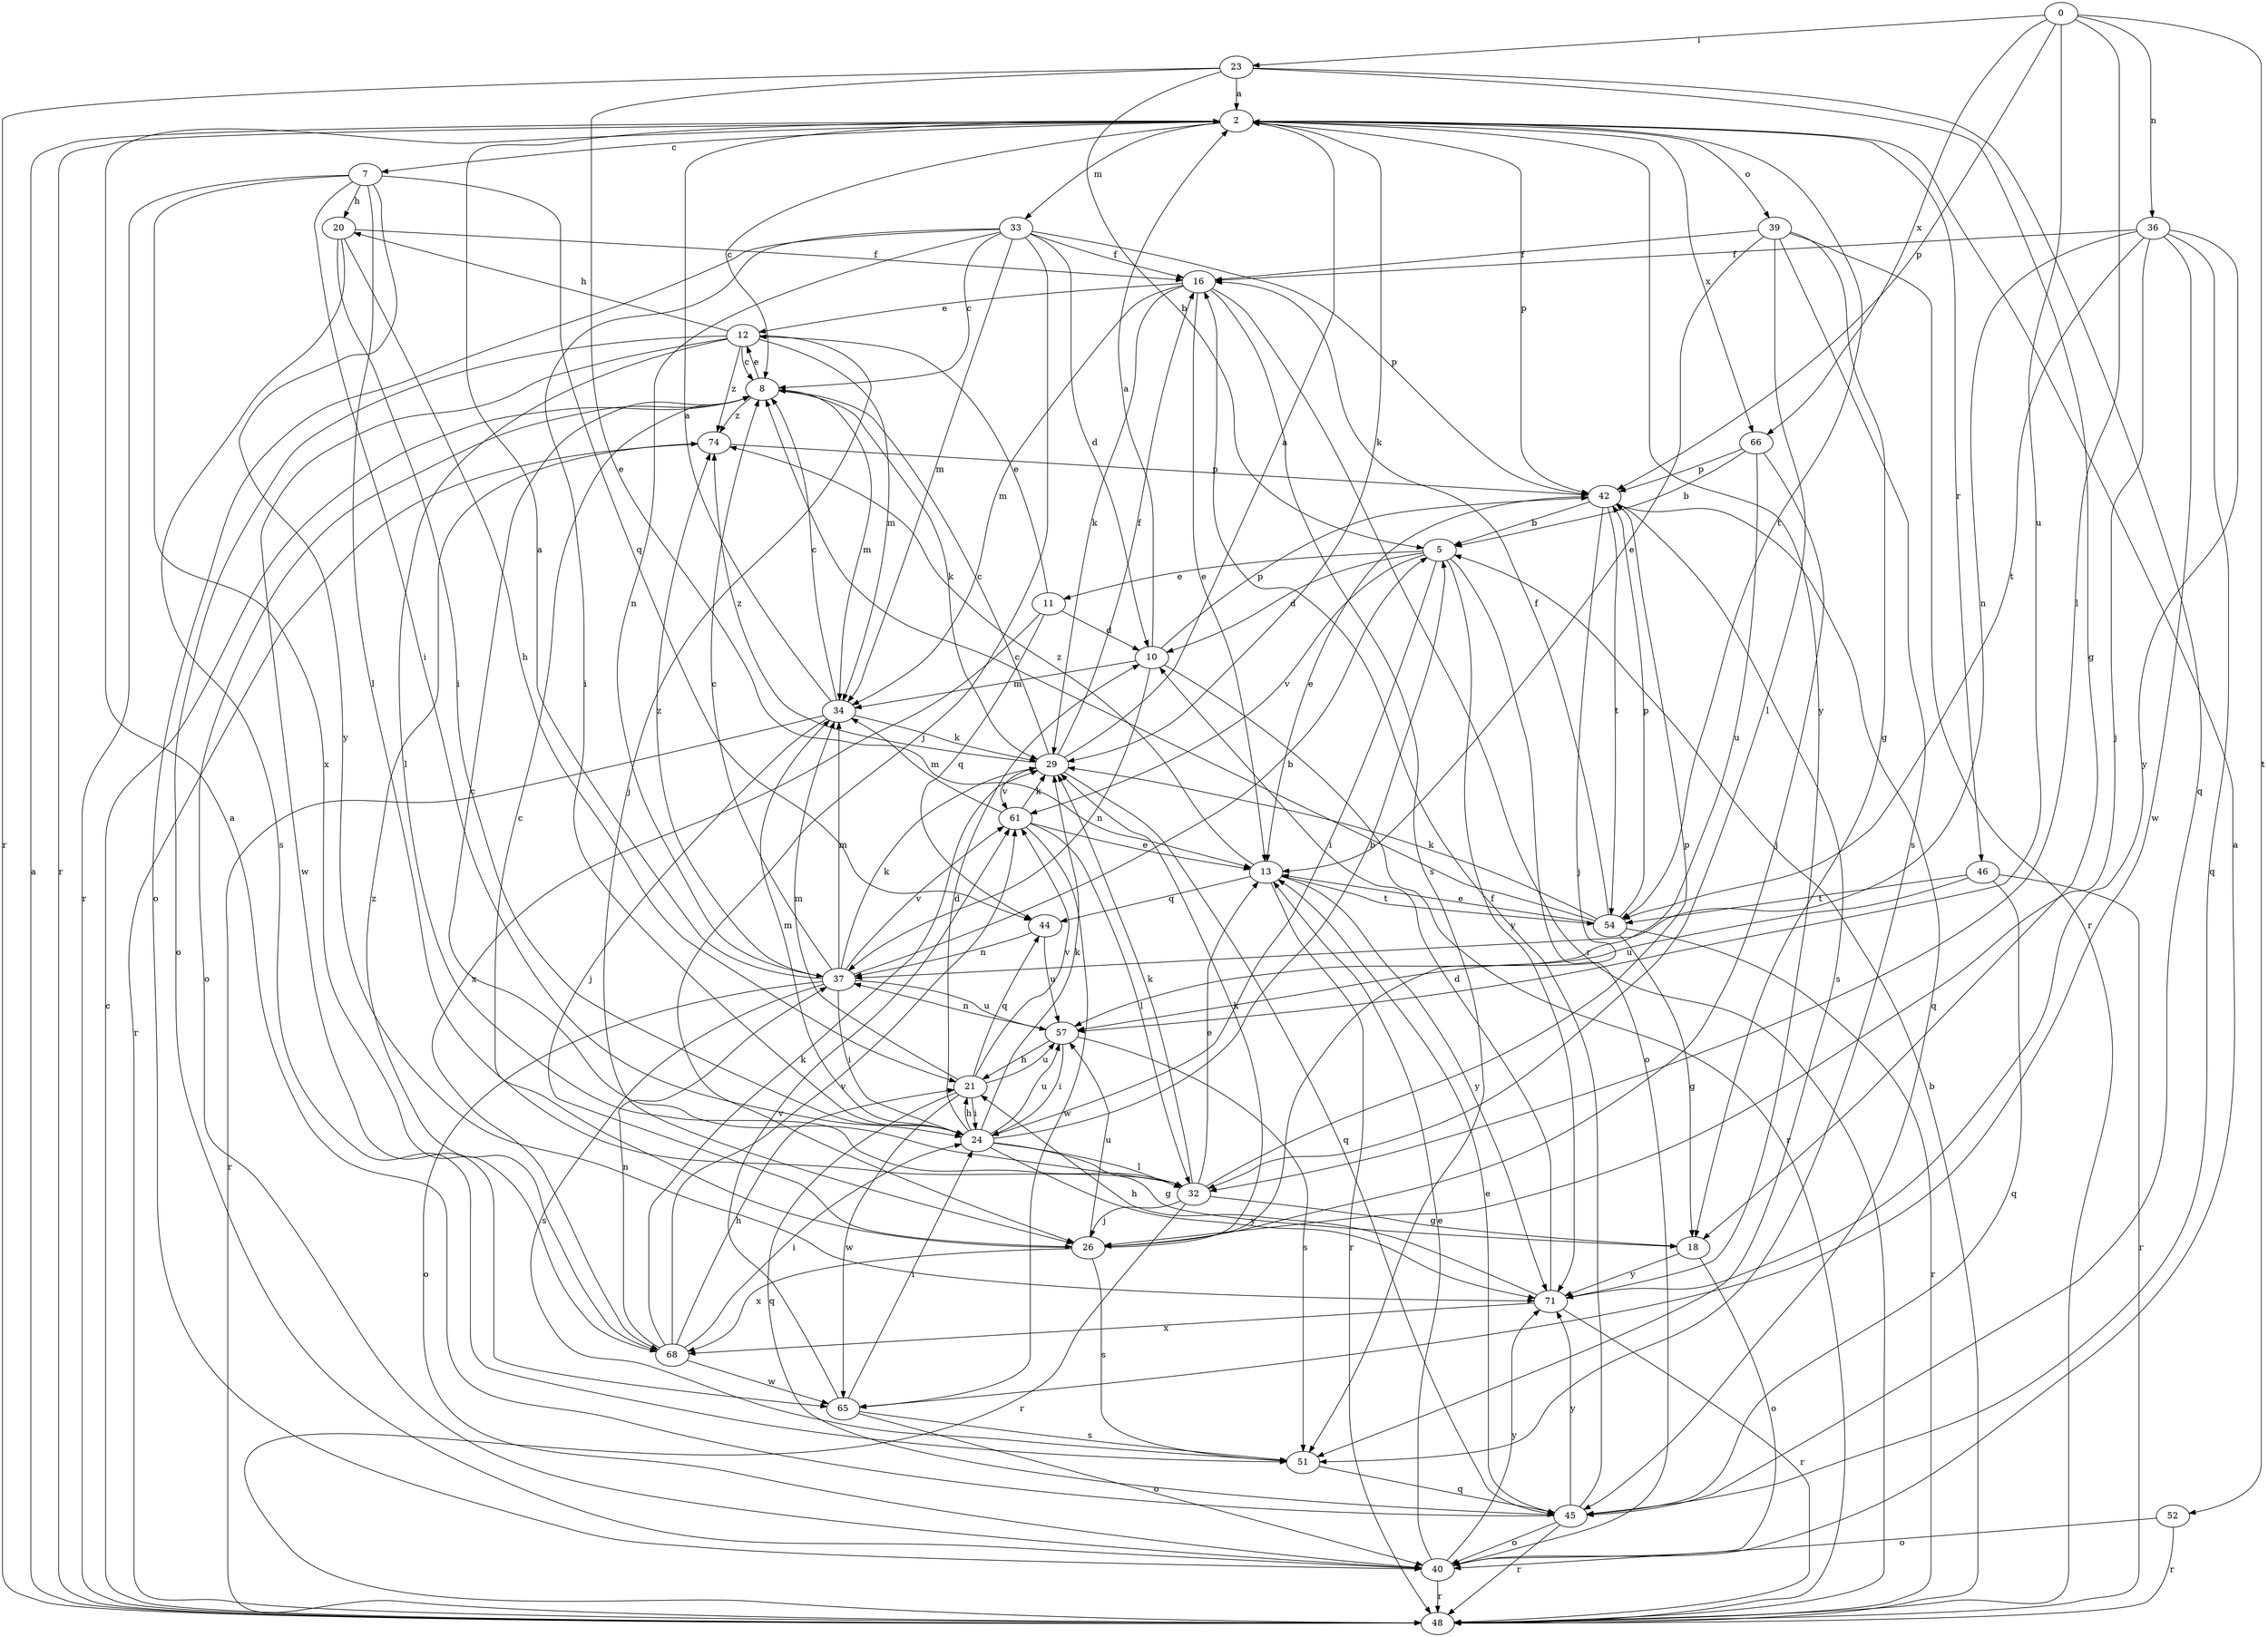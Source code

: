 strict digraph  {
0;
2;
5;
7;
8;
10;
11;
12;
13;
16;
18;
20;
21;
23;
24;
26;
29;
32;
33;
34;
36;
37;
39;
40;
42;
44;
45;
46;
48;
51;
52;
54;
57;
61;
65;
66;
68;
71;
74;
0 -> 23  [label=i];
0 -> 32  [label=l];
0 -> 36  [label=n];
0 -> 42  [label=p];
0 -> 52  [label=t];
0 -> 57  [label=u];
0 -> 66  [label=x];
2 -> 7  [label=c];
2 -> 8  [label=c];
2 -> 29  [label=k];
2 -> 33  [label=m];
2 -> 39  [label=o];
2 -> 42  [label=p];
2 -> 46  [label=r];
2 -> 48  [label=r];
2 -> 54  [label=t];
2 -> 66  [label=x];
2 -> 71  [label=y];
5 -> 10  [label=d];
5 -> 11  [label=e];
5 -> 24  [label=i];
5 -> 40  [label=o];
5 -> 61  [label=v];
5 -> 71  [label=y];
7 -> 20  [label=h];
7 -> 24  [label=i];
7 -> 32  [label=l];
7 -> 44  [label=q];
7 -> 48  [label=r];
7 -> 68  [label=x];
7 -> 71  [label=y];
8 -> 12  [label=e];
8 -> 29  [label=k];
8 -> 34  [label=m];
8 -> 40  [label=o];
8 -> 74  [label=z];
10 -> 2  [label=a];
10 -> 34  [label=m];
10 -> 37  [label=n];
10 -> 42  [label=p];
10 -> 48  [label=r];
11 -> 10  [label=d];
11 -> 12  [label=e];
11 -> 44  [label=q];
11 -> 68  [label=x];
12 -> 8  [label=c];
12 -> 20  [label=h];
12 -> 26  [label=j];
12 -> 32  [label=l];
12 -> 34  [label=m];
12 -> 40  [label=o];
12 -> 65  [label=w];
12 -> 74  [label=z];
13 -> 44  [label=q];
13 -> 48  [label=r];
13 -> 54  [label=t];
13 -> 71  [label=y];
13 -> 74  [label=z];
16 -> 12  [label=e];
16 -> 13  [label=e];
16 -> 29  [label=k];
16 -> 34  [label=m];
16 -> 48  [label=r];
16 -> 51  [label=s];
18 -> 40  [label=o];
18 -> 71  [label=y];
20 -> 16  [label=f];
20 -> 21  [label=h];
20 -> 24  [label=i];
20 -> 51  [label=s];
21 -> 24  [label=i];
21 -> 34  [label=m];
21 -> 44  [label=q];
21 -> 45  [label=q];
21 -> 57  [label=u];
21 -> 61  [label=v];
21 -> 65  [label=w];
23 -> 2  [label=a];
23 -> 5  [label=b];
23 -> 13  [label=e];
23 -> 18  [label=g];
23 -> 45  [label=q];
23 -> 48  [label=r];
24 -> 5  [label=b];
24 -> 10  [label=d];
24 -> 18  [label=g];
24 -> 21  [label=h];
24 -> 29  [label=k];
24 -> 32  [label=l];
24 -> 34  [label=m];
24 -> 57  [label=u];
24 -> 71  [label=y];
26 -> 8  [label=c];
26 -> 29  [label=k];
26 -> 51  [label=s];
26 -> 57  [label=u];
26 -> 68  [label=x];
29 -> 2  [label=a];
29 -> 8  [label=c];
29 -> 16  [label=f];
29 -> 45  [label=q];
29 -> 61  [label=v];
29 -> 74  [label=z];
32 -> 8  [label=c];
32 -> 13  [label=e];
32 -> 18  [label=g];
32 -> 26  [label=j];
32 -> 29  [label=k];
32 -> 42  [label=p];
32 -> 48  [label=r];
33 -> 8  [label=c];
33 -> 10  [label=d];
33 -> 16  [label=f];
33 -> 24  [label=i];
33 -> 26  [label=j];
33 -> 34  [label=m];
33 -> 37  [label=n];
33 -> 40  [label=o];
33 -> 42  [label=p];
34 -> 2  [label=a];
34 -> 8  [label=c];
34 -> 26  [label=j];
34 -> 29  [label=k];
34 -> 48  [label=r];
36 -> 16  [label=f];
36 -> 26  [label=j];
36 -> 37  [label=n];
36 -> 45  [label=q];
36 -> 54  [label=t];
36 -> 65  [label=w];
36 -> 71  [label=y];
37 -> 2  [label=a];
37 -> 5  [label=b];
37 -> 8  [label=c];
37 -> 24  [label=i];
37 -> 29  [label=k];
37 -> 34  [label=m];
37 -> 40  [label=o];
37 -> 51  [label=s];
37 -> 57  [label=u];
37 -> 61  [label=v];
37 -> 74  [label=z];
39 -> 13  [label=e];
39 -> 16  [label=f];
39 -> 18  [label=g];
39 -> 32  [label=l];
39 -> 48  [label=r];
39 -> 51  [label=s];
40 -> 2  [label=a];
40 -> 13  [label=e];
40 -> 48  [label=r];
40 -> 71  [label=y];
42 -> 5  [label=b];
42 -> 13  [label=e];
42 -> 26  [label=j];
42 -> 45  [label=q];
42 -> 51  [label=s];
42 -> 54  [label=t];
44 -> 37  [label=n];
44 -> 57  [label=u];
45 -> 2  [label=a];
45 -> 13  [label=e];
45 -> 16  [label=f];
45 -> 40  [label=o];
45 -> 48  [label=r];
45 -> 71  [label=y];
46 -> 45  [label=q];
46 -> 48  [label=r];
46 -> 54  [label=t];
46 -> 57  [label=u];
48 -> 2  [label=a];
48 -> 5  [label=b];
48 -> 8  [label=c];
51 -> 45  [label=q];
52 -> 40  [label=o];
52 -> 48  [label=r];
54 -> 8  [label=c];
54 -> 13  [label=e];
54 -> 16  [label=f];
54 -> 18  [label=g];
54 -> 29  [label=k];
54 -> 42  [label=p];
54 -> 48  [label=r];
57 -> 21  [label=h];
57 -> 24  [label=i];
57 -> 37  [label=n];
57 -> 51  [label=s];
61 -> 13  [label=e];
61 -> 29  [label=k];
61 -> 32  [label=l];
61 -> 34  [label=m];
61 -> 65  [label=w];
65 -> 24  [label=i];
65 -> 40  [label=o];
65 -> 51  [label=s];
65 -> 61  [label=v];
66 -> 5  [label=b];
66 -> 26  [label=j];
66 -> 42  [label=p];
66 -> 57  [label=u];
68 -> 21  [label=h];
68 -> 24  [label=i];
68 -> 29  [label=k];
68 -> 37  [label=n];
68 -> 61  [label=v];
68 -> 65  [label=w];
68 -> 74  [label=z];
71 -> 10  [label=d];
71 -> 21  [label=h];
71 -> 48  [label=r];
71 -> 68  [label=x];
74 -> 42  [label=p];
74 -> 48  [label=r];
}
